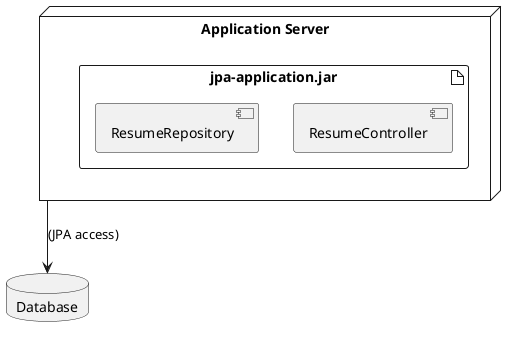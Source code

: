 @startuml
node "Application Server" {
  artifact "jpa-application.jar" {
    component ResumeController
    component ResumeRepository
  }
}
database "Database" {
  ' Represents the underlying database accessed by JPA
}
"Application Server" --> "Database" : (JPA access)
@enduml
